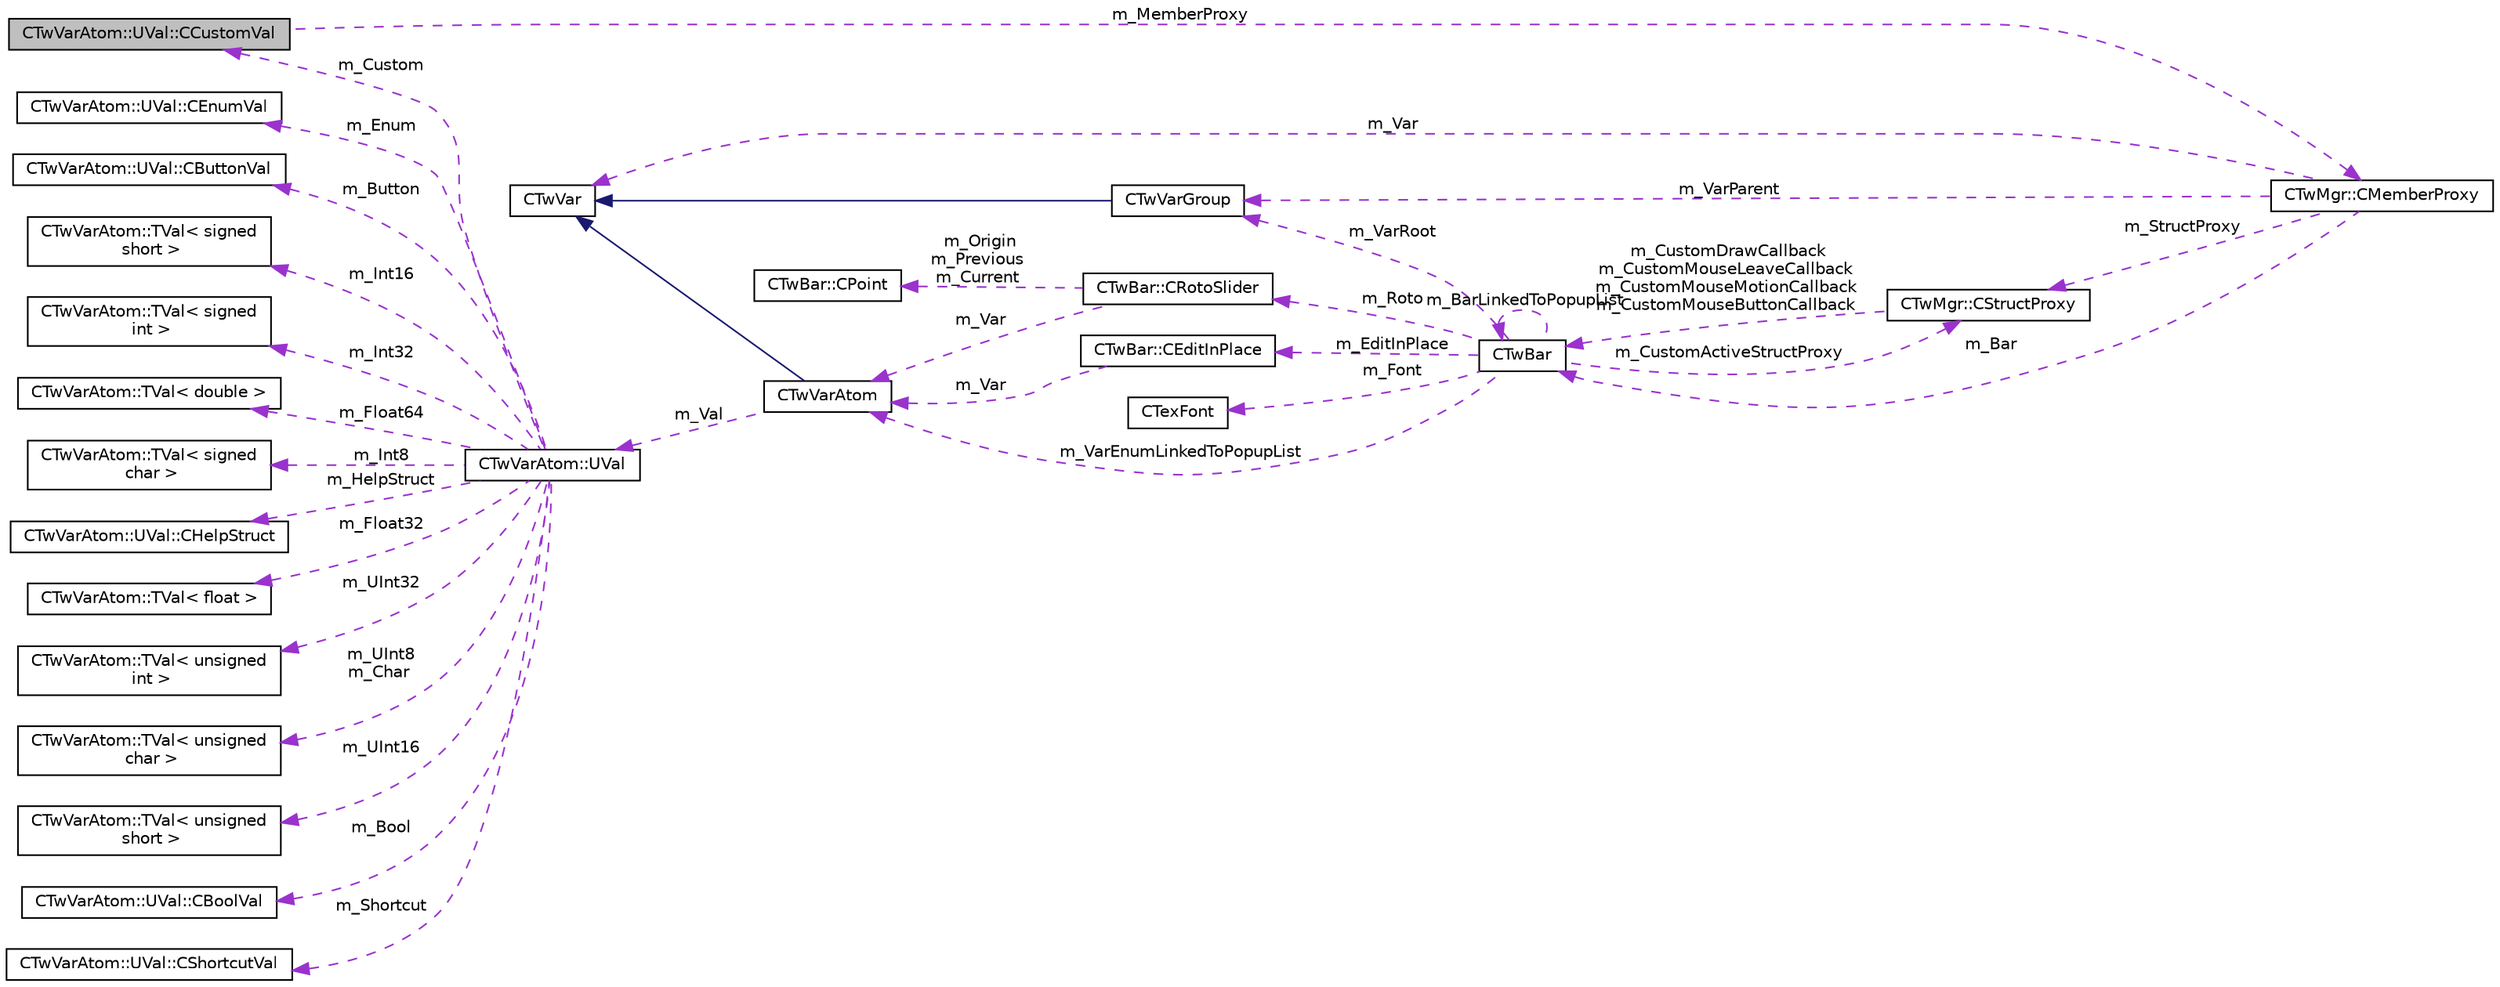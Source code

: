digraph "CTwVarAtom::UVal::CCustomVal"
{
  edge [fontname="Helvetica",fontsize="10",labelfontname="Helvetica",labelfontsize="10"];
  node [fontname="Helvetica",fontsize="10",shape=record];
  rankdir="LR";
  Node1 [label="CTwVarAtom::UVal::CCustomVal",height=0.2,width=0.4,color="black", fillcolor="grey75", style="filled", fontcolor="black"];
  Node2 -> Node1 [dir="back",color="darkorchid3",fontsize="10",style="dashed",label=" m_MemberProxy" ,fontname="Helvetica"];
  Node2 [label="CTwMgr::CMemberProxy",height=0.2,width=0.4,color="black", fillcolor="white", style="filled",URL="$struct_c_tw_mgr_1_1_c_member_proxy.html"];
  Node3 -> Node2 [dir="back",color="darkorchid3",fontsize="10",style="dashed",label=" m_VarParent" ,fontname="Helvetica"];
  Node3 [label="CTwVarGroup",height=0.2,width=0.4,color="black", fillcolor="white", style="filled",URL="$struct_c_tw_var_group.html"];
  Node4 -> Node3 [dir="back",color="midnightblue",fontsize="10",style="solid",fontname="Helvetica"];
  Node4 [label="CTwVar",height=0.2,width=0.4,color="black", fillcolor="white", style="filled",URL="$struct_c_tw_var.html"];
  Node4 -> Node2 [dir="back",color="darkorchid3",fontsize="10",style="dashed",label=" m_Var" ,fontname="Helvetica"];
  Node5 -> Node2 [dir="back",color="darkorchid3",fontsize="10",style="dashed",label=" m_StructProxy" ,fontname="Helvetica"];
  Node5 [label="CTwMgr::CStructProxy",height=0.2,width=0.4,color="black", fillcolor="white", style="filled",URL="$struct_c_tw_mgr_1_1_c_struct_proxy.html"];
  Node6 -> Node5 [dir="back",color="darkorchid3",fontsize="10",style="dashed",label=" m_CustomDrawCallback\nm_CustomMouseLeaveCallback\nm_CustomMouseMotionCallback\nm_CustomMouseButtonCallback" ,fontname="Helvetica"];
  Node6 [label="CTwBar",height=0.2,width=0.4,color="black", fillcolor="white", style="filled",URL="$struct_c_tw_bar.html"];
  Node3 -> Node6 [dir="back",color="darkorchid3",fontsize="10",style="dashed",label=" m_VarRoot" ,fontname="Helvetica"];
  Node5 -> Node6 [dir="back",color="darkorchid3",fontsize="10",style="dashed",label=" m_CustomActiveStructProxy" ,fontname="Helvetica"];
  Node7 -> Node6 [dir="back",color="darkorchid3",fontsize="10",style="dashed",label=" m_Font" ,fontname="Helvetica"];
  Node7 [label="CTexFont",height=0.2,width=0.4,color="black", fillcolor="white", style="filled",URL="$struct_c_tex_font.html"];
  Node8 -> Node6 [dir="back",color="darkorchid3",fontsize="10",style="dashed",label=" m_EditInPlace" ,fontname="Helvetica"];
  Node8 [label="CTwBar::CEditInPlace",height=0.2,width=0.4,color="black", fillcolor="white", style="filled",URL="$struct_c_tw_bar_1_1_c_edit_in_place.html"];
  Node9 -> Node8 [dir="back",color="darkorchid3",fontsize="10",style="dashed",label=" m_Var" ,fontname="Helvetica"];
  Node9 [label="CTwVarAtom",height=0.2,width=0.4,color="black", fillcolor="white", style="filled",URL="$struct_c_tw_var_atom.html"];
  Node4 -> Node9 [dir="back",color="midnightblue",fontsize="10",style="solid",fontname="Helvetica"];
  Node10 -> Node9 [dir="back",color="darkorchid3",fontsize="10",style="dashed",label=" m_Val" ,fontname="Helvetica"];
  Node10 [label="CTwVarAtom::UVal",height=0.2,width=0.4,color="black", fillcolor="white", style="filled",URL="$union_c_tw_var_atom_1_1_u_val.html"];
  Node11 -> Node10 [dir="back",color="darkorchid3",fontsize="10",style="dashed",label=" m_Int16" ,fontname="Helvetica"];
  Node11 [label="CTwVarAtom::TVal\< signed\l short \>",height=0.2,width=0.4,color="black", fillcolor="white", style="filled",URL="$struct_c_tw_var_atom_1_1_t_val.html"];
  Node12 -> Node10 [dir="back",color="darkorchid3",fontsize="10",style="dashed",label=" m_Int32" ,fontname="Helvetica"];
  Node12 [label="CTwVarAtom::TVal\< signed\l int \>",height=0.2,width=0.4,color="black", fillcolor="white", style="filled",URL="$struct_c_tw_var_atom_1_1_t_val.html"];
  Node13 -> Node10 [dir="back",color="darkorchid3",fontsize="10",style="dashed",label=" m_Float64" ,fontname="Helvetica"];
  Node13 [label="CTwVarAtom::TVal\< double \>",height=0.2,width=0.4,color="black", fillcolor="white", style="filled",URL="$struct_c_tw_var_atom_1_1_t_val.html"];
  Node14 -> Node10 [dir="back",color="darkorchid3",fontsize="10",style="dashed",label=" m_Int8" ,fontname="Helvetica"];
  Node14 [label="CTwVarAtom::TVal\< signed\l char \>",height=0.2,width=0.4,color="black", fillcolor="white", style="filled",URL="$struct_c_tw_var_atom_1_1_t_val.html"];
  Node15 -> Node10 [dir="back",color="darkorchid3",fontsize="10",style="dashed",label=" m_HelpStruct" ,fontname="Helvetica"];
  Node15 [label="CTwVarAtom::UVal::CHelpStruct",height=0.2,width=0.4,color="black", fillcolor="white", style="filled",URL="$struct_c_tw_var_atom_1_1_u_val_1_1_c_help_struct.html"];
  Node16 -> Node10 [dir="back",color="darkorchid3",fontsize="10",style="dashed",label=" m_Float32" ,fontname="Helvetica"];
  Node16 [label="CTwVarAtom::TVal\< float \>",height=0.2,width=0.4,color="black", fillcolor="white", style="filled",URL="$struct_c_tw_var_atom_1_1_t_val.html"];
  Node17 -> Node10 [dir="back",color="darkorchid3",fontsize="10",style="dashed",label=" m_UInt32" ,fontname="Helvetica"];
  Node17 [label="CTwVarAtom::TVal\< unsigned\l int \>",height=0.2,width=0.4,color="black", fillcolor="white", style="filled",URL="$struct_c_tw_var_atom_1_1_t_val.html"];
  Node18 -> Node10 [dir="back",color="darkorchid3",fontsize="10",style="dashed",label=" m_UInt8\nm_Char" ,fontname="Helvetica"];
  Node18 [label="CTwVarAtom::TVal\< unsigned\l char \>",height=0.2,width=0.4,color="black", fillcolor="white", style="filled",URL="$struct_c_tw_var_atom_1_1_t_val.html"];
  Node19 -> Node10 [dir="back",color="darkorchid3",fontsize="10",style="dashed",label=" m_UInt16" ,fontname="Helvetica"];
  Node19 [label="CTwVarAtom::TVal\< unsigned\l short \>",height=0.2,width=0.4,color="black", fillcolor="white", style="filled",URL="$struct_c_tw_var_atom_1_1_t_val.html"];
  Node1 -> Node10 [dir="back",color="darkorchid3",fontsize="10",style="dashed",label=" m_Custom" ,fontname="Helvetica"];
  Node20 -> Node10 [dir="back",color="darkorchid3",fontsize="10",style="dashed",label=" m_Bool" ,fontname="Helvetica"];
  Node20 [label="CTwVarAtom::UVal::CBoolVal",height=0.2,width=0.4,color="black", fillcolor="white", style="filled",URL="$struct_c_tw_var_atom_1_1_u_val_1_1_c_bool_val.html"];
  Node21 -> Node10 [dir="back",color="darkorchid3",fontsize="10",style="dashed",label=" m_Shortcut" ,fontname="Helvetica"];
  Node21 [label="CTwVarAtom::UVal::CShortcutVal",height=0.2,width=0.4,color="black", fillcolor="white", style="filled",URL="$struct_c_tw_var_atom_1_1_u_val_1_1_c_shortcut_val.html"];
  Node22 -> Node10 [dir="back",color="darkorchid3",fontsize="10",style="dashed",label=" m_Enum" ,fontname="Helvetica"];
  Node22 [label="CTwVarAtom::UVal::CEnumVal",height=0.2,width=0.4,color="black", fillcolor="white", style="filled",URL="$struct_c_tw_var_atom_1_1_u_val_1_1_c_enum_val.html"];
  Node23 -> Node10 [dir="back",color="darkorchid3",fontsize="10",style="dashed",label=" m_Button" ,fontname="Helvetica"];
  Node23 [label="CTwVarAtom::UVal::CButtonVal",height=0.2,width=0.4,color="black", fillcolor="white", style="filled",URL="$struct_c_tw_var_atom_1_1_u_val_1_1_c_button_val.html"];
  Node9 -> Node6 [dir="back",color="darkorchid3",fontsize="10",style="dashed",label=" m_VarEnumLinkedToPopupList" ,fontname="Helvetica"];
  Node24 -> Node6 [dir="back",color="darkorchid3",fontsize="10",style="dashed",label=" m_Roto" ,fontname="Helvetica"];
  Node24 [label="CTwBar::CRotoSlider",height=0.2,width=0.4,color="black", fillcolor="white", style="filled",URL="$struct_c_tw_bar_1_1_c_roto_slider.html"];
  Node25 -> Node24 [dir="back",color="darkorchid3",fontsize="10",style="dashed",label=" m_Origin\nm_Previous\nm_Current" ,fontname="Helvetica"];
  Node25 [label="CTwBar::CPoint",height=0.2,width=0.4,color="black", fillcolor="white", style="filled",URL="$struct_c_tw_bar_1_1_c_point.html"];
  Node9 -> Node24 [dir="back",color="darkorchid3",fontsize="10",style="dashed",label=" m_Var" ,fontname="Helvetica"];
  Node6 -> Node6 [dir="back",color="darkorchid3",fontsize="10",style="dashed",label=" m_BarLinkedToPopupList" ,fontname="Helvetica"];
  Node6 -> Node2 [dir="back",color="darkorchid3",fontsize="10",style="dashed",label=" m_Bar" ,fontname="Helvetica"];
}
